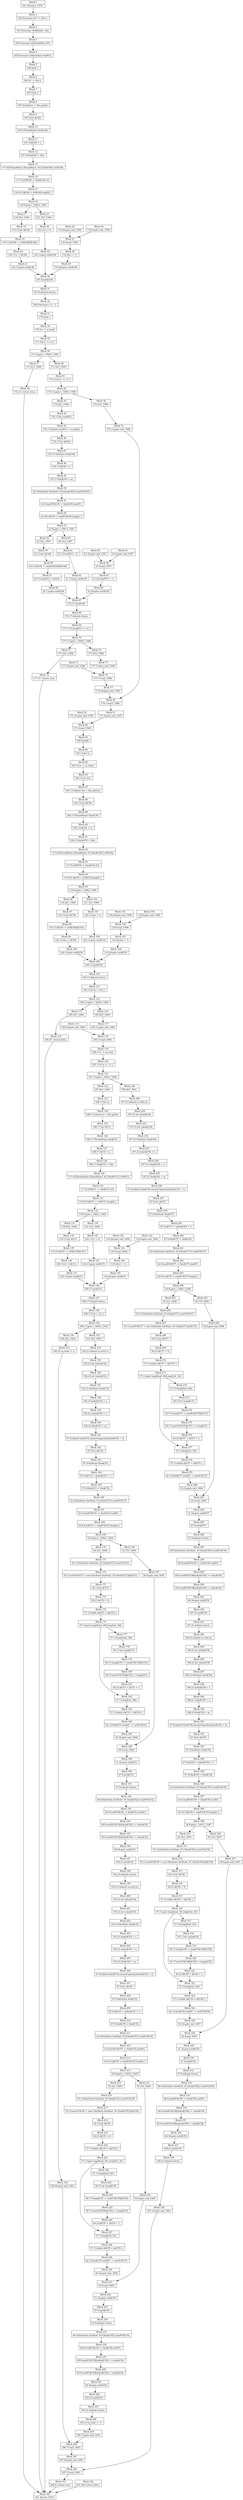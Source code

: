 digraph G {
   node [shape=record];
B0[label="{Block 0|161.38:enter_1570: \n}"];
B1[label="{Block 1|162.9:assume tid == this.t; \n}"];
B2[label="{Block 2|163.9:assume !holds(this, tid); \n}"];
B3[label="{Block 3|164.9:assume isShared(this.stV); \n}"];
B4[label="{Block 4|165.9:assume isShared(sx.readVC); \n}"];
B5[label="{Block 5|166.9:int t; \n}"];
B6[label="{Block 6|166.9:t := this.t; \n}"];
B7[label="{Block 7|167.9:int e; \n}"];
B8[label="{Block 8|167.9:inlined e = this.get(t); \n}"];
B9[label="{Block 9|167.9:int i$148; \n}"];
B10[label="{Block 10|167.9:ThreadState this$148; \n}"];
B11[label="{Block 11|167.9:i$148 = t; \n}"];
B12[label="{Block 12|167.9:this$148 = this; \n}"];
B13[label="{Block 13|117.9:\[ThreadState.ThreadState_VC\{this$148\}\] stV$148; \n}"];
B14[label="{Block 14|117.9:stV$148 := this$148.stV; \n}"];
B15[label="{Block 15|118.9:if (i$148 \< stV$148.length) \{ \n}"];
B16[label="{Block 16|118.9:goto t_1594,f_1594 \n}"];
B17[label="{Block 17|118.29:t_1594: \n}"];
B18[label="{Block 18|119.13:int t$148; \n}"];
B19[label="{Block 19|119.13:t$148 := stV$148\[i$148\]; \n}"];
B20[label="{Block 20|120.13:e = t$148; \n}"];
B21[label="{Block 21|120.13:goto exit$148 \n}"];
B22[label="{Block 22|118.29:goto end_1594 \n}"];
B23[label="{Block 23|121.16:f_1594: \n}"];
B24[label="{Block 24|122.13:e = 0; \n}"];
B25[label="{Block 25|122.13:goto exit$148 \n}"];
B26[label="{Block 26|118.9:goto end_1594 \n}"];
B27[label="{Block 27|118.9:end_1594: \n}"];
B28[label="{Block 28|116.20:e = -1; \n}"];
B29[label="{Block 29|116.20:goto exit$148 \n}"];
B30[label="{Block 30|167.9:exit$148: \n}"];
B31[label="{Block 31|167.9:inlined return; \n}"];
B32[label="{Block 32|168.9:assume e != -1; \n}"];
B33[label="{Block 33|170.9:int r; \n}"];
B34[label="{Block 34|170.9:r := sx.read; \n}"];
B35[label="{Block 35|171.9:if (r == e) \{ \n}"];
B36[label="{Block 36|171.9:goto t_1595,f_1595 \n}"];
B37[label="{Block 37|171.21:t_1595: \n}"];
B38[label="{Block 38|172.13: return true; \n}"];
B39[label="{Block 39|171.21:goto end_1595 \n}"];
B40[label="{Block 40|173.16:f_1595: \n}"];
B41[label="{Block 41|174.13:if (r == -1) \{ \n}"];
B42[label="{Block 42|174.13:goto t_1596,f_1596 \n}"];
B43[label="{Block 43|174.26:t_1596: \n}"];
B44[label="{Block 44|176.17:int readVCt; \n}"];
B45[label="{Block 45|176.17:inlined readVCt = sx.get(t); \n}"];
B46[label="{Block 46|176.17:int i$149; \n}"];
B47[label="{Block 47|176.17:VarState this$149; \n}"];
B48[label="{Block 48|176.17:i$149 = t; \n}"];
B49[label="{Block 49|176.17:this$149 = sx; \n}"];
B50[label="{Block 50|22.9:\[VarState.VarState_VC\{this$149\}\] readVC$149; \n}"];
B51[label="{Block 51|22.9:readVC$149 := this$149.readVC; \n}"];
B52[label="{Block 52|23.9:if (i$149 \< readVC$149.length) \{ \n}"];
B53[label="{Block 53|23.9:goto t_1597,f_1597 \n}"];
B54[label="{Block 54|23.32:t_1597: \n}"];
B55[label="{Block 55|24.13:int t$149; \n}"];
B56[label="{Block 56|24.13:t$149 := readVC$149\[i$149\]; \n}"];
B57[label="{Block 57|25.13:readVCt = t$149; \n}"];
B58[label="{Block 58|25.13:goto exit$149 \n}"];
B59[label="{Block 59|23.32:goto end_1597 \n}"];
B60[label="{Block 60|26.16:f_1597: \n}"];
B61[label="{Block 61|27.13:readVCt = 0; \n}"];
B62[label="{Block 62|27.13:goto exit$149 \n}"];
B63[label="{Block 63|23.9:goto end_1597 \n}"];
B64[label="{Block 64|23.9:end_1597: \n}"];
B65[label="{Block 65|21.20:readVCt = -1; \n}"];
B66[label="{Block 66|21.20:goto exit$149 \n}"];
B67[label="{Block 67|176.17:exit$149: \n}"];
B68[label="{Block 68|176.17:inlined return; \n}"];
B69[label="{Block 69|177.17:if (readVCt == e) \{ \n}"];
B70[label="{Block 70|177.17:goto t_1598,f_1598 \n}"];
B71[label="{Block 71|177.35:t_1598: \n}"];
B72[label="{Block 72|177.37: return true; \n}"];
B73[label="{Block 73|177.35:goto end_1598 \n}"];
B74[label="{Block 74|177.29:f_1598: \n}"];
B75[label="{Block 75|177.17:goto end_1598 \n}"];
B76[label="{Block 76|177.17:end_1598: \n}"];
B77[label="{Block 77|174.26:goto end_1596 \n}"];
B78[label="{Block 78|174.19:f_1596: \n}"];
B79[label="{Block 79|174.13:goto end_1596 \n}"];
B80[label="{Block 80|174.13:end_1596: \n}"];
B81[label="{Block 81|171.9:goto end_1595 \n}"];
B82[label="{Block 82|171.9:end_1595: \n}"];
B83[label="{Block 83|180.9:yield; \n}"];
B84[label="{Block 84|183.13:int w; \n}"];
B85[label="{Block 85|183.13:w := sx.write; \n}"];
B86[label="{Block 86|184.13:int ww; \n}"];
B87[label="{Block 87|184.13:inlined ww = this.get(w); \n}"];
B88[label="{Block 88|184.13:int i$150; \n}"];
B89[label="{Block 89|184.13:ThreadState this$150; \n}"];
B90[label="{Block 90|184.13:i$150 = w; \n}"];
B91[label="{Block 91|184.13:this$150 = this; \n}"];
B92[label="{Block 92|117.9:\[ThreadState.ThreadState_VC\{this$150\}\] stV$150; \n}"];
B93[label="{Block 93|117.9:stV$150 := this$150.stV; \n}"];
B94[label="{Block 94|118.9:if (i$150 \< stV$150.length) \{ \n}"];
B95[label="{Block 95|118.9:goto t_1599,f_1599 \n}"];
B96[label="{Block 96|118.29:t_1599: \n}"];
B97[label="{Block 97|119.13:int t$150; \n}"];
B98[label="{Block 98|119.13:t$150 := stV$150\[i$150\]; \n}"];
B99[label="{Block 99|120.13:ww = t$150; \n}"];
B100[label="{Block 100|120.13:goto exit$150 \n}"];
B101[label="{Block 101|118.29:goto end_1599 \n}"];
B102[label="{Block 102|121.16:f_1599: \n}"];
B103[label="{Block 103|122.13:ww = 0; \n}"];
B104[label="{Block 104|122.13:goto exit$150 \n}"];
B105[label="{Block 105|118.9:goto end_1599 \n}"];
B106[label="{Block 106|118.9:end_1599: \n}"];
B107[label="{Block 107|116.20:ww = -1; \n}"];
B108[label="{Block 108|116.20:goto exit$150 \n}"];
B109[label="{Block 109|184.13:exit$150: \n}"];
B110[label="{Block 110|184.13:inlined return; \n}"];
B111[label="{Block 111|185.13:if (w \> ww) \{ \n}"];
B112[label="{Block 112|185.13:goto t_1600,f_1600 \n}"];
B113[label="{Block 113|185.25:t_1600: \n}"];
B114[label="{Block 114|185.27: return false; \n}"];
B115[label="{Block 115|185.25:goto end_1600 \n}"];
B116[label="{Block 116|185.48:f_1600: \n}"];
B117[label="{Block 117|185.13:goto end_1600 \n}"];
B118[label="{Block 118|185.13:end_1600: \n}"];
B119[label="{Block 119|186.13:r := sx.read; \n}"];
B120[label="{Block 120|187.13:if (r != -1) \{ \n}"];
B121[label="{Block 121|187.13:goto t_1601,f_1601 \n}"];
B122[label="{Block 122|187.26:t_1601: \n}"];
B123[label="{Block 123|188.17:int rr; \n}"];
B124[label="{Block 124|188.17:inlined rr = this.get(r); \n}"];
B125[label="{Block 125|188.17:int i$151; \n}"];
B126[label="{Block 126|188.17:ThreadState this$151; \n}"];
B127[label="{Block 127|188.17:i$151 = r; \n}"];
B128[label="{Block 128|188.17:this$151 = this; \n}"];
B129[label="{Block 129|117.9:\[ThreadState.ThreadState_VC\{this$151\}\] stV$151; \n}"];
B130[label="{Block 130|117.9:stV$151 := this$151.stV; \n}"];
B131[label="{Block 131|118.9:if (i$151 \< stV$151.length) \{ \n}"];
B132[label="{Block 132|118.9:goto t_1602,f_1602 \n}"];
B133[label="{Block 133|118.29:t_1602: \n}"];
B134[label="{Block 134|119.13:int t$151; \n}"];
B135[label="{Block 135|119.13:t$151 := stV$151\[i$151\]; \n}"];
B136[label="{Block 136|120.13:rr = t$151; \n}"];
B137[label="{Block 137|120.13:goto exit$151 \n}"];
B138[label="{Block 138|118.29:goto end_1602 \n}"];
B139[label="{Block 139|121.16:f_1602: \n}"];
B140[label="{Block 140|122.13:rr = 0; \n}"];
B141[label="{Block 141|122.13:goto exit$151 \n}"];
B142[label="{Block 142|118.9:goto end_1602 \n}"];
B143[label="{Block 143|118.9:end_1602: \n}"];
B144[label="{Block 144|116.20:rr = -1; \n}"];
B145[label="{Block 145|116.20:goto exit$151 \n}"];
B146[label="{Block 146|188.17:exit$151: \n}"];
B147[label="{Block 147|188.17:inlined return; \n}"];
B148[label="{Block 148|189.17:if (r \> rr) \{ \n}"];
B149[label="{Block 149|189.17:goto t_1603,f_1603 \n}"];
B150[label="{Block 150|189.29:t_1603: \n}"];
B151[label="{Block 151|190.21:sx.read := e; \n}"];
B152[label="{Block 152|189.29:goto end_1603 \n}"];
B153[label="{Block 153|191.24:f_1603: \n}"];
B154[label="{Block 154|192.21:inlined sx.set(r,r); \n}"];
B155[label="{Block 155|192.21:int index$152; \n}"];
B156[label="{Block 156|192.21:int value$152; \n}"];
B157[label="{Block 157|192.21:VarState this$152; \n}"];
B158[label="{Block 158|192.21:index$152 = r; \n}"];
B159[label="{Block 159|192.21:value$152 = r; \n}"];
B160[label="{Block 160|192.21:this$152 = sx; \n}"];
B161[label="{Block 161|47.9:inlined this$152.ensureCapacity(index$152 + 1); \n}"];
B162[label="{Block 162|47.9:int n$153; \n}"];
B163[label="{Block 163|47.9:VarState this$153; \n}"];
B164[label="{Block 164|47.9:n$153 = index$152 + 1; \n}"];
B165[label="{Block 165|47.9:this$153 = this$152; \n}"];
B166[label="{Block 166|32.9:\[VarState.VarState_VC\{this$153\}\] readVC$153; \n}"];
B167[label="{Block 167|32.9:readVC$153 := this$153.readVC; \n}"];
B168[label="{Block 168|34.9:if (n$153 \> readVC$153.length) \{ \n}"];
B169[label="{Block 169|34.9:goto t_1604,f_1604 \n}"];
B170[label="{Block 170|34.32:t_1604: \n}"];
B171[label="{Block 171|35.13:\[VarState.VarState_VC\{this$153\}\] newVC$153; \n}"];
B172[label="{Block 172|35.13:newVC$153 = new \[VarState.VarState_VC\{this$153\}\](n$153); \n}"];
B173[label="{Block 173|36.13:int i$153; \n}"];
B174[label="{Block 174|36.21:i$153 = 0; \n}"];
B175[label="{Block 175|37.13:while (i$153 \< n$153)   \{ \n}"];
B176[label="{Block 176|37.13:goto loopHead_360,loopExit_360 \n}"];
B177[label="{Block 177|37.13:loopHead_360: \n}"];
B178[label="{Block 178|38.17:int temp$153; \n}"];
B179[label="{Block 179|38.17:temp$153 := readVC$153\[i$153\]; \n}"];
B180[label="{Block 180|39.17:newVC$153\[i$153\] := temp$153; \n}"];
B181[label="{Block 181|40.23:i$153 = i$153 + 1; \n}"];
B182[label="{Block 182|37.13:loopExit_360: \n}"];
B183[label="{Block 183|37.13:while (i$153 \< n$153)   \{ \n}"];
B184[label="{Block 184|42.13:this$153.readVC := newVC$153; \n}"];
B185[label="{Block 185|34.32:goto end_1604 \n}"];
B186[label="{Block 186|34.15:f_1604: \n}"];
B187[label="{Block 187|34.9:goto end_1604 \n}"];
B188[label="{Block 188|34.9:end_1604: \n}"];
B189[label="{Block 189|31.32:goto exit$153 \n}"];
B190[label="{Block 190|47.9:exit$153: \n}"];
B191[label="{Block 191|47.9:inlined return; \n}"];
B192[label="{Block 192|48.9:\[VarState.VarState_VC\{this$152\}\] readVC$152; \n}"];
B193[label="{Block 193|48.9:readVC$152 := this$152.readVC; \n}"];
B194[label="{Block 194|49.9:readVC$152\[index$152\] := value$152; \n}"];
B195[label="{Block 195|50.9:readVC$152\[index$152\] := value$152; \n}"];
B196[label="{Block 196|46.36:goto exit$152 \n}"];
B197[label="{Block 197|192.21:exit$152: \n}"];
B198[label="{Block 198|192.21:inlined return; \n}"];
B199[label="{Block 199|193.21:inlined sx.set(t,e); \n}"];
B200[label="{Block 200|193.21:int index$154; \n}"];
B201[label="{Block 201|193.21:int value$154; \n}"];
B202[label="{Block 202|193.21:VarState this$154; \n}"];
B203[label="{Block 203|193.21:index$154 = t; \n}"];
B204[label="{Block 204|193.21:value$154 = e; \n}"];
B205[label="{Block 205|193.21:this$154 = sx; \n}"];
B206[label="{Block 206|47.9:inlined this$154.ensureCapacity(index$154 + 1); \n}"];
B207[label="{Block 207|47.9:int n$155; \n}"];
B208[label="{Block 208|47.9:VarState this$155; \n}"];
B209[label="{Block 209|47.9:n$155 = index$154 + 1; \n}"];
B210[label="{Block 210|47.9:this$155 = this$154; \n}"];
B211[label="{Block 211|32.9:\[VarState.VarState_VC\{this$155\}\] readVC$155; \n}"];
B212[label="{Block 212|32.9:readVC$155 := this$155.readVC; \n}"];
B213[label="{Block 213|34.9:if (n$155 \> readVC$155.length) \{ \n}"];
B214[label="{Block 214|34.9:goto t_1605,f_1605 \n}"];
B215[label="{Block 215|34.32:t_1605: \n}"];
B216[label="{Block 216|35.13:\[VarState.VarState_VC\{this$155\}\] newVC$155; \n}"];
B217[label="{Block 217|35.13:newVC$155 = new \[VarState.VarState_VC\{this$155\}\](n$155); \n}"];
B218[label="{Block 218|36.13:int i$155; \n}"];
B219[label="{Block 219|36.21:i$155 = 0; \n}"];
B220[label="{Block 220|37.13:while (i$155 \< n$155)   \{ \n}"];
B221[label="{Block 221|37.13:goto loopHead_361,loopExit_361 \n}"];
B222[label="{Block 222|37.13:loopHead_361: \n}"];
B223[label="{Block 223|38.17:int temp$155; \n}"];
B224[label="{Block 224|38.17:temp$155 := readVC$155\[i$155\]; \n}"];
B225[label="{Block 225|39.17:newVC$155\[i$155\] := temp$155; \n}"];
B226[label="{Block 226|40.23:i$155 = i$155 + 1; \n}"];
B227[label="{Block 227|37.13:loopExit_361: \n}"];
B228[label="{Block 228|37.13:while (i$155 \< n$155)   \{ \n}"];
B229[label="{Block 229|42.13:this$155.readVC := newVC$155; \n}"];
B230[label="{Block 230|34.32:goto end_1605 \n}"];
B231[label="{Block 231|34.15:f_1605: \n}"];
B232[label="{Block 232|34.9:goto end_1605 \n}"];
B233[label="{Block 233|34.9:end_1605: \n}"];
B234[label="{Block 234|31.32:goto exit$155 \n}"];
B235[label="{Block 235|47.9:exit$155: \n}"];
B236[label="{Block 236|47.9:inlined return; \n}"];
B237[label="{Block 237|48.9:\[VarState.VarState_VC\{this$154\}\] readVC$154; \n}"];
B238[label="{Block 238|48.9:readVC$154 := this$154.readVC; \n}"];
B239[label="{Block 239|49.9:readVC$154\[index$154\] := value$154; \n}"];
B240[label="{Block 240|50.9:readVC$154\[index$154\] := value$154; \n}"];
B241[label="{Block 241|46.36:goto exit$154 \n}"];
B242[label="{Block 242|193.21:exit$154: \n}"];
B243[label="{Block 243|193.21:inlined return; \n}"];
B244[label="{Block 244|194.21:sx.read := -1; \n}"];
B245[label="{Block 245|189.17:goto end_1603 \n}"];
B246[label="{Block 246|189.17:end_1603: \n}"];
B247[label="{Block 247|187.26:goto end_1601 \n}"];
B248[label="{Block 248|196.20:f_1601: \n}"];
B249[label="{Block 249|197.21:inlined sx.set(t,e); \n}"];
B250[label="{Block 250|197.21:int index$156; \n}"];
B251[label="{Block 251|197.21:int value$156; \n}"];
B252[label="{Block 252|197.21:VarState this$156; \n}"];
B253[label="{Block 253|197.21:index$156 = t; \n}"];
B254[label="{Block 254|197.21:value$156 = e; \n}"];
B255[label="{Block 255|197.21:this$156 = sx; \n}"];
B256[label="{Block 256|47.9:inlined this$156.ensureCapacity(index$156 + 1); \n}"];
B257[label="{Block 257|47.9:int n$157; \n}"];
B258[label="{Block 258|47.9:VarState this$157; \n}"];
B259[label="{Block 259|47.9:n$157 = index$156 + 1; \n}"];
B260[label="{Block 260|47.9:this$157 = this$156; \n}"];
B261[label="{Block 261|32.9:\[VarState.VarState_VC\{this$157\}\] readVC$157; \n}"];
B262[label="{Block 262|32.9:readVC$157 := this$157.readVC; \n}"];
B263[label="{Block 263|34.9:if (n$157 \> readVC$157.length) \{ \n}"];
B264[label="{Block 264|34.9:goto t_1606,f_1606 \n}"];
B265[label="{Block 265|34.32:t_1606: \n}"];
B266[label="{Block 266|35.13:\[VarState.VarState_VC\{this$157\}\] newVC$157; \n}"];
B267[label="{Block 267|35.13:newVC$157 = new \[VarState.VarState_VC\{this$157\}\](n$157); \n}"];
B268[label="{Block 268|36.13:int i$157; \n}"];
B269[label="{Block 269|36.21:i$157 = 0; \n}"];
B270[label="{Block 270|37.13:while (i$157 \< n$157)   \{ \n}"];
B271[label="{Block 271|37.13:goto loopHead_362,loopExit_362 \n}"];
B272[label="{Block 272|37.13:loopHead_362: \n}"];
B273[label="{Block 273|38.17:int temp$157; \n}"];
B274[label="{Block 274|38.17:temp$157 := readVC$157\[i$157\]; \n}"];
B275[label="{Block 275|39.17:newVC$157\[i$157\] := temp$157; \n}"];
B276[label="{Block 276|40.23:i$157 = i$157 + 1; \n}"];
B277[label="{Block 277|37.13:loopExit_362: \n}"];
B278[label="{Block 278|37.13:while (i$157 \< n$157)   \{ \n}"];
B279[label="{Block 279|42.13:this$157.readVC := newVC$157; \n}"];
B280[label="{Block 280|34.32:goto end_1606 \n}"];
B281[label="{Block 281|34.15:f_1606: \n}"];
B282[label="{Block 282|34.9:goto end_1606 \n}"];
B283[label="{Block 283|34.9:end_1606: \n}"];
B284[label="{Block 284|31.32:goto exit$157 \n}"];
B285[label="{Block 285|47.9:exit$157: \n}"];
B286[label="{Block 286|47.9:inlined return; \n}"];
B287[label="{Block 287|48.9:\[VarState.VarState_VC\{this$156\}\] readVC$156; \n}"];
B288[label="{Block 288|48.9:readVC$156 := this$156.readVC; \n}"];
B289[label="{Block 289|49.9:readVC$156\[index$156\] := value$156; \n}"];
B290[label="{Block 290|50.9:readVC$156\[index$156\] := value$156; \n}"];
B291[label="{Block 291|46.36:goto exit$156 \n}"];
B292[label="{Block 292|197.21:exit$156: \n}"];
B293[label="{Block 293|197.21:inlined return; \n}"];
B294[label="{Block 294|198.21:inlined sx.set(t,e); \n}"];
B295[label="{Block 295|198.21:int index$158; \n}"];
B296[label="{Block 296|198.21:int value$158; \n}"];
B297[label="{Block 297|198.21:VarState this$158; \n}"];
B298[label="{Block 298|198.21:index$158 = t; \n}"];
B299[label="{Block 299|198.21:value$158 = e; \n}"];
B300[label="{Block 300|198.21:this$158 = sx; \n}"];
B301[label="{Block 301|47.9:inlined this$158.ensureCapacity(index$158 + 1); \n}"];
B302[label="{Block 302|47.9:int n$159; \n}"];
B303[label="{Block 303|47.9:VarState this$159; \n}"];
B304[label="{Block 304|47.9:n$159 = index$158 + 1; \n}"];
B305[label="{Block 305|47.9:this$159 = this$158; \n}"];
B306[label="{Block 306|32.9:\[VarState.VarState_VC\{this$159\}\] readVC$159; \n}"];
B307[label="{Block 307|32.9:readVC$159 := this$159.readVC; \n}"];
B308[label="{Block 308|34.9:if (n$159 \> readVC$159.length) \{ \n}"];
B309[label="{Block 309|34.9:goto t_1607,f_1607 \n}"];
B310[label="{Block 310|34.32:t_1607: \n}"];
B311[label="{Block 311|35.13:\[VarState.VarState_VC\{this$159\}\] newVC$159; \n}"];
B312[label="{Block 312|35.13:newVC$159 = new \[VarState.VarState_VC\{this$159\}\](n$159); \n}"];
B313[label="{Block 313|36.13:int i$159; \n}"];
B314[label="{Block 314|36.21:i$159 = 0; \n}"];
B315[label="{Block 315|37.13:while (i$159 \< n$159)   \{ \n}"];
B316[label="{Block 316|37.13:goto loopHead_363,loopExit_363 \n}"];
B317[label="{Block 317|37.13:loopHead_363: \n}"];
B318[label="{Block 318|38.17:int temp$159; \n}"];
B319[label="{Block 319|38.17:temp$159 := readVC$159\[i$159\]; \n}"];
B320[label="{Block 320|39.17:newVC$159\[i$159\] := temp$159; \n}"];
B321[label="{Block 321|40.23:i$159 = i$159 + 1; \n}"];
B322[label="{Block 322|37.13:loopExit_363: \n}"];
B323[label="{Block 323|37.13:while (i$159 \< n$159)   \{ \n}"];
B324[label="{Block 324|42.13:this$159.readVC := newVC$159; \n}"];
B325[label="{Block 325|34.32:goto end_1607 \n}"];
B326[label="{Block 326|34.15:f_1607: \n}"];
B327[label="{Block 327|34.9:goto end_1607 \n}"];
B328[label="{Block 328|34.9:end_1607: \n}"];
B329[label="{Block 329|31.32:goto exit$159 \n}"];
B330[label="{Block 330|47.9:exit$159: \n}"];
B331[label="{Block 331|47.9:inlined return; \n}"];
B332[label="{Block 332|48.9:\[VarState.VarState_VC\{this$158\}\] readVC$158; \n}"];
B333[label="{Block 333|48.9:readVC$158 := this$158.readVC; \n}"];
B334[label="{Block 334|49.9:readVC$158\[index$158\] := value$158; \n}"];
B335[label="{Block 335|50.9:readVC$158\[index$158\] := value$158; \n}"];
B336[label="{Block 336|46.36:goto exit$158 \n}"];
B337[label="{Block 337|198.21:exit$158: \n}"];
B338[label="{Block 338|198.21:inlined return; \n}"];
B339[label="{Block 339|187.13:goto end_1601 \n}"];
B340[label="{Block 340|187.13:end_1601: \n}"];
B341[label="{Block 341|202.9: return true; \n}"];
B342[label="{Block 342|161.38:// return false; \n}"];
B343[label="{Block 343|161.38:exit_1570: \n}"];
B0 -> B1;
B1 -> B2;
B2 -> B3;
B3 -> B4;
B4 -> B5;
B5 -> B6;
B6 -> B7;
B7 -> B8;
B8 -> B9;
B9 -> B10;
B10 -> B11;
B11 -> B12;
B12 -> B13;
B13 -> B14;
B14 -> B15;
B15 -> B16;
B16 -> B23;
B16 -> B17;
B17 -> B18;
B18 -> B19;
B19 -> B20;
B20 -> B21;
B21 -> B30;
B22 -> B27;
B23 -> B24;
B24 -> B25;
B25 -> B30;
B26 -> B27;
B27 -> B28;
B28 -> B29;
B29 -> B30;
B30 -> B31;
B31 -> B32;
B32 -> B33;
B33 -> B34;
B34 -> B35;
B35 -> B36;
B36 -> B40;
B36 -> B37;
B37 -> B38;
B38 -> B343;
B39 -> B82;
B40 -> B41;
B41 -> B42;
B42 -> B78;
B42 -> B43;
B43 -> B44;
B44 -> B45;
B45 -> B46;
B46 -> B47;
B47 -> B48;
B48 -> B49;
B49 -> B50;
B50 -> B51;
B51 -> B52;
B52 -> B53;
B53 -> B54;
B53 -> B60;
B54 -> B55;
B55 -> B56;
B56 -> B57;
B57 -> B58;
B58 -> B67;
B59 -> B64;
B60 -> B61;
B61 -> B62;
B62 -> B67;
B63 -> B64;
B64 -> B65;
B65 -> B66;
B66 -> B67;
B67 -> B68;
B68 -> B69;
B69 -> B70;
B70 -> B74;
B70 -> B71;
B71 -> B72;
B72 -> B343;
B73 -> B76;
B74 -> B75;
B75 -> B76;
B76 -> B77;
B77 -> B80;
B78 -> B79;
B79 -> B80;
B80 -> B81;
B81 -> B82;
B82 -> B83;
B83 -> B84;
B84 -> B85;
B85 -> B86;
B86 -> B87;
B87 -> B88;
B88 -> B89;
B89 -> B90;
B90 -> B91;
B91 -> B92;
B92 -> B93;
B93 -> B94;
B94 -> B95;
B95 -> B96;
B95 -> B102;
B96 -> B97;
B97 -> B98;
B98 -> B99;
B99 -> B100;
B100 -> B109;
B101 -> B106;
B102 -> B103;
B103 -> B104;
B104 -> B109;
B105 -> B106;
B106 -> B107;
B107 -> B108;
B108 -> B109;
B109 -> B110;
B110 -> B111;
B111 -> B112;
B112 -> B113;
B112 -> B116;
B113 -> B114;
B114 -> B343;
B115 -> B118;
B116 -> B117;
B117 -> B118;
B118 -> B119;
B119 -> B120;
B120 -> B121;
B121 -> B122;
B121 -> B248;
B122 -> B123;
B123 -> B124;
B124 -> B125;
B125 -> B126;
B126 -> B127;
B127 -> B128;
B128 -> B129;
B129 -> B130;
B130 -> B131;
B131 -> B132;
B132 -> B139;
B132 -> B133;
B133 -> B134;
B134 -> B135;
B135 -> B136;
B136 -> B137;
B137 -> B146;
B138 -> B143;
B139 -> B140;
B140 -> B141;
B141 -> B146;
B142 -> B143;
B143 -> B144;
B144 -> B145;
B145 -> B146;
B146 -> B147;
B147 -> B148;
B148 -> B149;
B149 -> B153;
B149 -> B150;
B150 -> B151;
B151 -> B152;
B152 -> B246;
B153 -> B154;
B154 -> B155;
B155 -> B156;
B156 -> B157;
B157 -> B158;
B158 -> B159;
B159 -> B160;
B160 -> B161;
B161 -> B162;
B162 -> B163;
B163 -> B164;
B164 -> B165;
B165 -> B166;
B166 -> B167;
B167 -> B168;
B168 -> B169;
B169 -> B186;
B169 -> B170;
B170 -> B171;
B171 -> B172;
B172 -> B173;
B173 -> B174;
B174 -> B175;
B175 -> B176;
B176 -> B182;
B176 -> B177;
B177 -> B178;
B178 -> B179;
B179 -> B180;
B180 -> B181;
B181 -> B182;
B182 -> B183;
B183 -> B184;
B184 -> B185;
B185 -> B188;
B186 -> B187;
B187 -> B188;
B188 -> B189;
B189 -> B190;
B190 -> B191;
B191 -> B192;
B192 -> B193;
B193 -> B194;
B194 -> B195;
B195 -> B196;
B196 -> B197;
B197 -> B198;
B198 -> B199;
B199 -> B200;
B200 -> B201;
B201 -> B202;
B202 -> B203;
B203 -> B204;
B204 -> B205;
B205 -> B206;
B206 -> B207;
B207 -> B208;
B208 -> B209;
B209 -> B210;
B210 -> B211;
B211 -> B212;
B212 -> B213;
B213 -> B214;
B214 -> B215;
B214 -> B231;
B215 -> B216;
B216 -> B217;
B217 -> B218;
B218 -> B219;
B219 -> B220;
B220 -> B221;
B221 -> B227;
B221 -> B222;
B222 -> B223;
B223 -> B224;
B224 -> B225;
B225 -> B226;
B226 -> B227;
B227 -> B228;
B228 -> B229;
B229 -> B230;
B230 -> B233;
B231 -> B232;
B232 -> B233;
B233 -> B234;
B234 -> B235;
B235 -> B236;
B236 -> B237;
B237 -> B238;
B238 -> B239;
B239 -> B240;
B240 -> B241;
B241 -> B242;
B242 -> B243;
B243 -> B244;
B244 -> B245;
B245 -> B246;
B246 -> B247;
B247 -> B340;
B248 -> B249;
B249 -> B250;
B250 -> B251;
B251 -> B252;
B252 -> B253;
B253 -> B254;
B254 -> B255;
B255 -> B256;
B256 -> B257;
B257 -> B258;
B258 -> B259;
B259 -> B260;
B260 -> B261;
B261 -> B262;
B262 -> B263;
B263 -> B264;
B264 -> B265;
B264 -> B281;
B265 -> B266;
B266 -> B267;
B267 -> B268;
B268 -> B269;
B269 -> B270;
B270 -> B271;
B271 -> B272;
B271 -> B277;
B272 -> B273;
B273 -> B274;
B274 -> B275;
B275 -> B276;
B276 -> B277;
B277 -> B278;
B278 -> B279;
B279 -> B280;
B280 -> B283;
B281 -> B282;
B282 -> B283;
B283 -> B284;
B284 -> B285;
B285 -> B286;
B286 -> B287;
B287 -> B288;
B288 -> B289;
B289 -> B290;
B290 -> B291;
B291 -> B292;
B292 -> B293;
B293 -> B294;
B294 -> B295;
B295 -> B296;
B296 -> B297;
B297 -> B298;
B298 -> B299;
B299 -> B300;
B300 -> B301;
B301 -> B302;
B302 -> B303;
B303 -> B304;
B304 -> B305;
B305 -> B306;
B306 -> B307;
B307 -> B308;
B308 -> B309;
B309 -> B326;
B309 -> B310;
B310 -> B311;
B311 -> B312;
B312 -> B313;
B313 -> B314;
B314 -> B315;
B315 -> B316;
B316 -> B317;
B316 -> B322;
B317 -> B318;
B318 -> B319;
B319 -> B320;
B320 -> B321;
B321 -> B322;
B322 -> B323;
B323 -> B324;
B324 -> B325;
B325 -> B328;
B326 -> B327;
B327 -> B328;
B328 -> B329;
B329 -> B330;
B330 -> B331;
B331 -> B332;
B332 -> B333;
B333 -> B334;
B334 -> B335;
B335 -> B336;
B336 -> B337;
B337 -> B338;
B338 -> B339;
B339 -> B340;
B340 -> B341;
B341 -> B343;
B342 -> B343;
}
